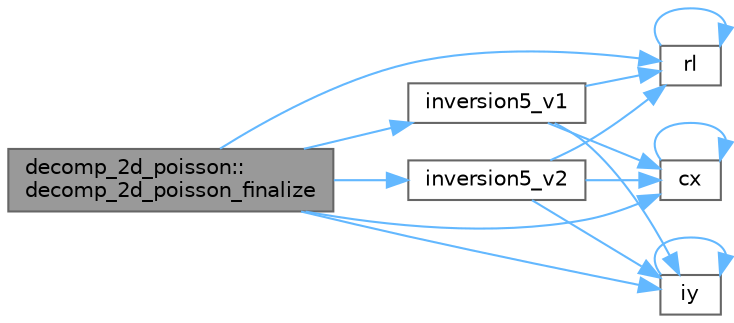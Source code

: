 digraph "decomp_2d_poisson::decomp_2d_poisson_finalize"
{
 // LATEX_PDF_SIZE
  bgcolor="transparent";
  edge [fontname=Helvetica,fontsize=10,labelfontname=Helvetica,labelfontsize=10];
  node [fontname=Helvetica,fontsize=10,shape=box,height=0.2,width=0.4];
  rankdir="LR";
  Node1 [label="decomp_2d_poisson::\ldecomp_2d_poisson_finalize",height=0.2,width=0.4,color="gray40", fillcolor="grey60", style="filled", fontcolor="black",tooltip=" "];
  Node1 -> Node2 [color="steelblue1",style="solid"];
  Node2 [label="cx",height=0.2,width=0.4,color="grey40", fillcolor="white", style="filled",URL="$poisson__interface_8f90.html#aa81247c032f0dbd5d180b3f33be428cf",tooltip=" "];
  Node2 -> Node2 [color="steelblue1",style="solid"];
  Node1 -> Node3 [color="steelblue1",style="solid"];
  Node3 [label="inversion5_v1",height=0.2,width=0.4,color="grey40", fillcolor="white", style="filled",URL="$poisson__interface_8f90.html#ad0ae79772ca99debf01dfde4464b5618",tooltip=" "];
  Node3 -> Node2 [color="steelblue1",style="solid"];
  Node3 -> Node4 [color="steelblue1",style="solid"];
  Node4 [label="iy",height=0.2,width=0.4,color="grey40", fillcolor="white", style="filled",URL="$poisson__interface_8f90.html#aa848014c9af2ae86869d3d2c6798c19e",tooltip=" "];
  Node4 -> Node4 [color="steelblue1",style="solid"];
  Node3 -> Node5 [color="steelblue1",style="solid"];
  Node5 [label="rl",height=0.2,width=0.4,color="grey40", fillcolor="white", style="filled",URL="$poisson__interface_8f90.html#a10803ce71ebbed75fedeeb87ed74499c",tooltip=" "];
  Node5 -> Node5 [color="steelblue1",style="solid"];
  Node1 -> Node6 [color="steelblue1",style="solid"];
  Node6 [label="inversion5_v2",height=0.2,width=0.4,color="grey40", fillcolor="white", style="filled",URL="$poisson__interface_8f90.html#a88a0823d8f93b64909a696a324c7a21f",tooltip=" "];
  Node6 -> Node2 [color="steelblue1",style="solid"];
  Node6 -> Node4 [color="steelblue1",style="solid"];
  Node6 -> Node5 [color="steelblue1",style="solid"];
  Node1 -> Node4 [color="steelblue1",style="solid"];
  Node1 -> Node5 [color="steelblue1",style="solid"];
}
